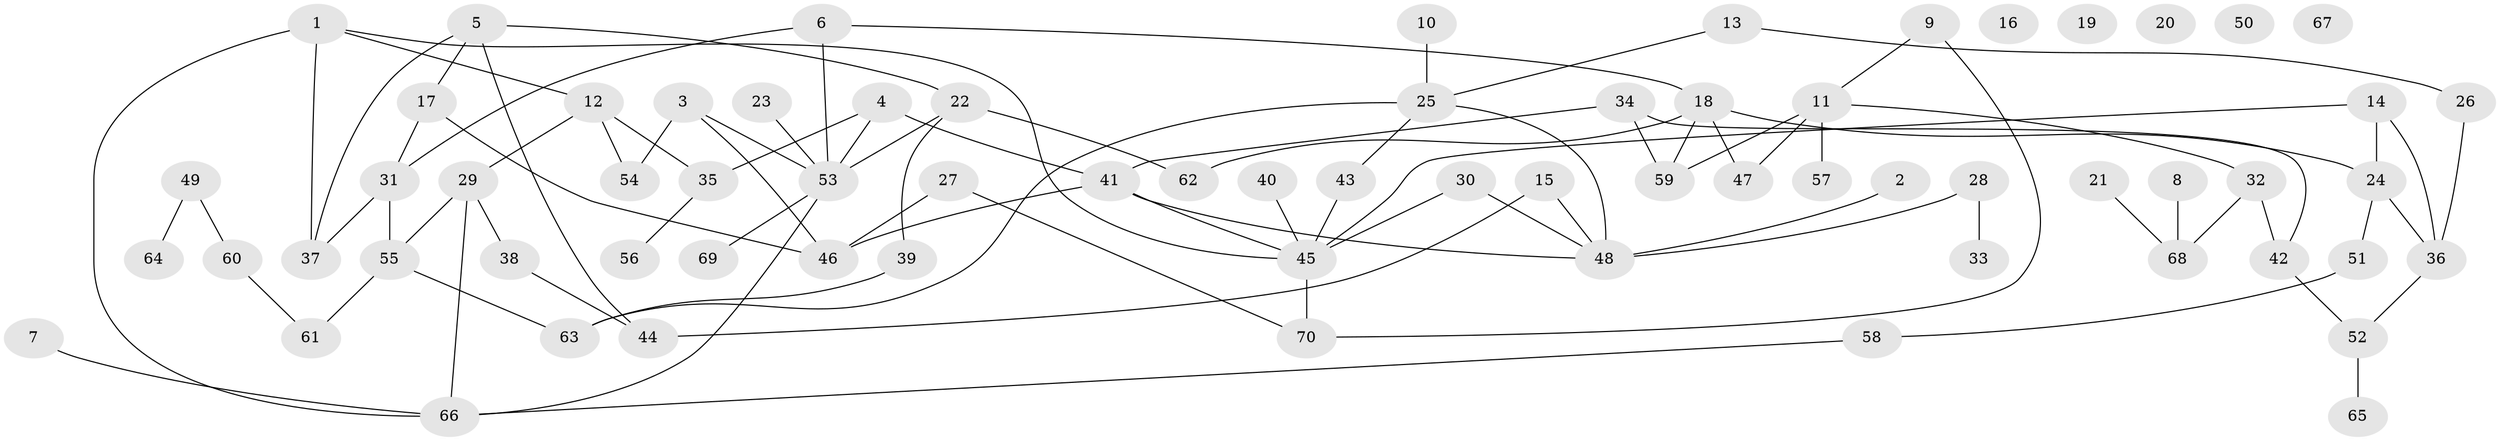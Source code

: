 // Generated by graph-tools (version 1.1) at 2025/40/03/09/25 04:40:02]
// undirected, 70 vertices, 91 edges
graph export_dot {
graph [start="1"]
  node [color=gray90,style=filled];
  1;
  2;
  3;
  4;
  5;
  6;
  7;
  8;
  9;
  10;
  11;
  12;
  13;
  14;
  15;
  16;
  17;
  18;
  19;
  20;
  21;
  22;
  23;
  24;
  25;
  26;
  27;
  28;
  29;
  30;
  31;
  32;
  33;
  34;
  35;
  36;
  37;
  38;
  39;
  40;
  41;
  42;
  43;
  44;
  45;
  46;
  47;
  48;
  49;
  50;
  51;
  52;
  53;
  54;
  55;
  56;
  57;
  58;
  59;
  60;
  61;
  62;
  63;
  64;
  65;
  66;
  67;
  68;
  69;
  70;
  1 -- 12;
  1 -- 37;
  1 -- 45;
  1 -- 66;
  2 -- 48;
  3 -- 46;
  3 -- 53;
  3 -- 54;
  4 -- 35;
  4 -- 41;
  4 -- 53;
  5 -- 17;
  5 -- 22;
  5 -- 37;
  5 -- 44;
  6 -- 18;
  6 -- 31;
  6 -- 53;
  7 -- 66;
  8 -- 68;
  9 -- 11;
  9 -- 70;
  10 -- 25;
  11 -- 32;
  11 -- 47;
  11 -- 57;
  11 -- 59;
  12 -- 29;
  12 -- 35;
  12 -- 54;
  13 -- 25;
  13 -- 26;
  14 -- 24;
  14 -- 36;
  14 -- 45;
  15 -- 44;
  15 -- 48;
  17 -- 31;
  17 -- 46;
  18 -- 24;
  18 -- 47;
  18 -- 59;
  18 -- 62;
  21 -- 68;
  22 -- 39;
  22 -- 53;
  22 -- 62;
  23 -- 53;
  24 -- 36;
  24 -- 51;
  25 -- 43;
  25 -- 48;
  25 -- 63;
  26 -- 36;
  27 -- 46;
  27 -- 70;
  28 -- 33;
  28 -- 48;
  29 -- 38;
  29 -- 55;
  29 -- 66;
  30 -- 45;
  30 -- 48;
  31 -- 37;
  31 -- 55;
  32 -- 42;
  32 -- 68;
  34 -- 41;
  34 -- 42;
  34 -- 59;
  35 -- 56;
  36 -- 52;
  38 -- 44;
  39 -- 63;
  40 -- 45;
  41 -- 45;
  41 -- 46;
  41 -- 48;
  42 -- 52;
  43 -- 45;
  45 -- 70;
  49 -- 60;
  49 -- 64;
  51 -- 58;
  52 -- 65;
  53 -- 66;
  53 -- 69;
  55 -- 61;
  55 -- 63;
  58 -- 66;
  60 -- 61;
}
